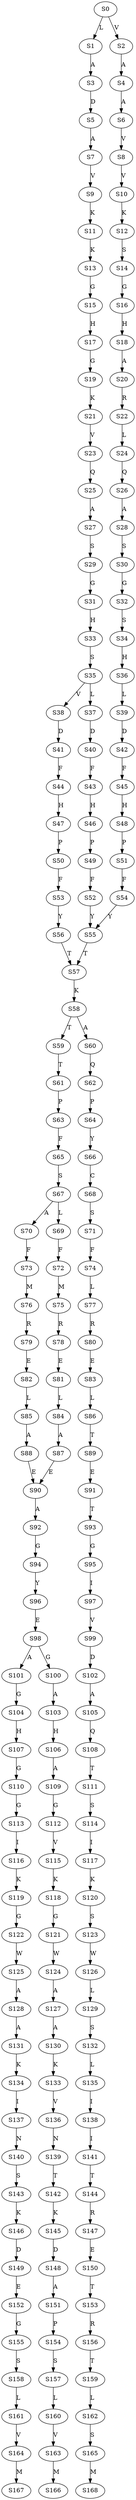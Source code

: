 strict digraph  {
	S0 -> S1 [ label = L ];
	S0 -> S2 [ label = V ];
	S1 -> S3 [ label = A ];
	S2 -> S4 [ label = A ];
	S3 -> S5 [ label = D ];
	S4 -> S6 [ label = A ];
	S5 -> S7 [ label = A ];
	S6 -> S8 [ label = V ];
	S7 -> S9 [ label = V ];
	S8 -> S10 [ label = V ];
	S9 -> S11 [ label = K ];
	S10 -> S12 [ label = K ];
	S11 -> S13 [ label = K ];
	S12 -> S14 [ label = S ];
	S13 -> S15 [ label = G ];
	S14 -> S16 [ label = G ];
	S15 -> S17 [ label = H ];
	S16 -> S18 [ label = H ];
	S17 -> S19 [ label = G ];
	S18 -> S20 [ label = A ];
	S19 -> S21 [ label = K ];
	S20 -> S22 [ label = R ];
	S21 -> S23 [ label = V ];
	S22 -> S24 [ label = L ];
	S23 -> S25 [ label = Q ];
	S24 -> S26 [ label = Q ];
	S25 -> S27 [ label = A ];
	S26 -> S28 [ label = A ];
	S27 -> S29 [ label = S ];
	S28 -> S30 [ label = S ];
	S29 -> S31 [ label = G ];
	S30 -> S32 [ label = G ];
	S31 -> S33 [ label = H ];
	S32 -> S34 [ label = S ];
	S33 -> S35 [ label = S ];
	S34 -> S36 [ label = H ];
	S35 -> S37 [ label = L ];
	S35 -> S38 [ label = V ];
	S36 -> S39 [ label = L ];
	S37 -> S40 [ label = D ];
	S38 -> S41 [ label = D ];
	S39 -> S42 [ label = D ];
	S40 -> S43 [ label = F ];
	S41 -> S44 [ label = F ];
	S42 -> S45 [ label = F ];
	S43 -> S46 [ label = H ];
	S44 -> S47 [ label = H ];
	S45 -> S48 [ label = H ];
	S46 -> S49 [ label = P ];
	S47 -> S50 [ label = P ];
	S48 -> S51 [ label = P ];
	S49 -> S52 [ label = F ];
	S50 -> S53 [ label = F ];
	S51 -> S54 [ label = F ];
	S52 -> S55 [ label = Y ];
	S53 -> S56 [ label = Y ];
	S54 -> S55 [ label = Y ];
	S55 -> S57 [ label = T ];
	S56 -> S57 [ label = T ];
	S57 -> S58 [ label = K ];
	S58 -> S59 [ label = T ];
	S58 -> S60 [ label = A ];
	S59 -> S61 [ label = T ];
	S60 -> S62 [ label = Q ];
	S61 -> S63 [ label = P ];
	S62 -> S64 [ label = P ];
	S63 -> S65 [ label = F ];
	S64 -> S66 [ label = Y ];
	S65 -> S67 [ label = S ];
	S66 -> S68 [ label = C ];
	S67 -> S69 [ label = L ];
	S67 -> S70 [ label = A ];
	S68 -> S71 [ label = S ];
	S69 -> S72 [ label = F ];
	S70 -> S73 [ label = F ];
	S71 -> S74 [ label = F ];
	S72 -> S75 [ label = M ];
	S73 -> S76 [ label = M ];
	S74 -> S77 [ label = L ];
	S75 -> S78 [ label = R ];
	S76 -> S79 [ label = R ];
	S77 -> S80 [ label = R ];
	S78 -> S81 [ label = E ];
	S79 -> S82 [ label = E ];
	S80 -> S83 [ label = E ];
	S81 -> S84 [ label = L ];
	S82 -> S85 [ label = L ];
	S83 -> S86 [ label = L ];
	S84 -> S87 [ label = A ];
	S85 -> S88 [ label = A ];
	S86 -> S89 [ label = T ];
	S87 -> S90 [ label = E ];
	S88 -> S90 [ label = E ];
	S89 -> S91 [ label = E ];
	S90 -> S92 [ label = A ];
	S91 -> S93 [ label = T ];
	S92 -> S94 [ label = G ];
	S93 -> S95 [ label = G ];
	S94 -> S96 [ label = Y ];
	S95 -> S97 [ label = I ];
	S96 -> S98 [ label = E ];
	S97 -> S99 [ label = V ];
	S98 -> S100 [ label = G ];
	S98 -> S101 [ label = A ];
	S99 -> S102 [ label = D ];
	S100 -> S103 [ label = A ];
	S101 -> S104 [ label = G ];
	S102 -> S105 [ label = A ];
	S103 -> S106 [ label = H ];
	S104 -> S107 [ label = H ];
	S105 -> S108 [ label = Q ];
	S106 -> S109 [ label = A ];
	S107 -> S110 [ label = G ];
	S108 -> S111 [ label = T ];
	S109 -> S112 [ label = G ];
	S110 -> S113 [ label = G ];
	S111 -> S114 [ label = S ];
	S112 -> S115 [ label = V ];
	S113 -> S116 [ label = I ];
	S114 -> S117 [ label = I ];
	S115 -> S118 [ label = K ];
	S116 -> S119 [ label = K ];
	S117 -> S120 [ label = K ];
	S118 -> S121 [ label = G ];
	S119 -> S122 [ label = G ];
	S120 -> S123 [ label = S ];
	S121 -> S124 [ label = W ];
	S122 -> S125 [ label = W ];
	S123 -> S126 [ label = W ];
	S124 -> S127 [ label = A ];
	S125 -> S128 [ label = A ];
	S126 -> S129 [ label = L ];
	S127 -> S130 [ label = A ];
	S128 -> S131 [ label = A ];
	S129 -> S132 [ label = S ];
	S130 -> S133 [ label = K ];
	S131 -> S134 [ label = K ];
	S132 -> S135 [ label = L ];
	S133 -> S136 [ label = V ];
	S134 -> S137 [ label = I ];
	S135 -> S138 [ label = I ];
	S136 -> S139 [ label = N ];
	S137 -> S140 [ label = N ];
	S138 -> S141 [ label = I ];
	S139 -> S142 [ label = T ];
	S140 -> S143 [ label = S ];
	S141 -> S144 [ label = T ];
	S142 -> S145 [ label = K ];
	S143 -> S146 [ label = K ];
	S144 -> S147 [ label = R ];
	S145 -> S148 [ label = D ];
	S146 -> S149 [ label = D ];
	S147 -> S150 [ label = E ];
	S148 -> S151 [ label = A ];
	S149 -> S152 [ label = E ];
	S150 -> S153 [ label = T ];
	S151 -> S154 [ label = P ];
	S152 -> S155 [ label = G ];
	S153 -> S156 [ label = R ];
	S154 -> S157 [ label = S ];
	S155 -> S158 [ label = S ];
	S156 -> S159 [ label = T ];
	S157 -> S160 [ label = L ];
	S158 -> S161 [ label = L ];
	S159 -> S162 [ label = L ];
	S160 -> S163 [ label = V ];
	S161 -> S164 [ label = V ];
	S162 -> S165 [ label = S ];
	S163 -> S166 [ label = M ];
	S164 -> S167 [ label = M ];
	S165 -> S168 [ label = M ];
}
